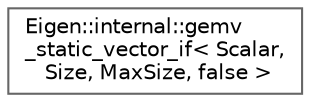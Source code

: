 digraph "Graphical Class Hierarchy"
{
 // LATEX_PDF_SIZE
  bgcolor="transparent";
  edge [fontname=Helvetica,fontsize=10,labelfontname=Helvetica,labelfontsize=10];
  node [fontname=Helvetica,fontsize=10,shape=box,height=0.2,width=0.4];
  rankdir="LR";
  Node0 [id="Node000000",label="Eigen::internal::gemv\l_static_vector_if\< Scalar,\l Size, MaxSize, false \>",height=0.2,width=0.4,color="grey40", fillcolor="white", style="filled",URL="$structEigen_1_1internal_1_1gemv__static__vector__if_3_01Scalar_00_01Size_00_01MaxSize_00_01false_01_4.html",tooltip=" "];
}
